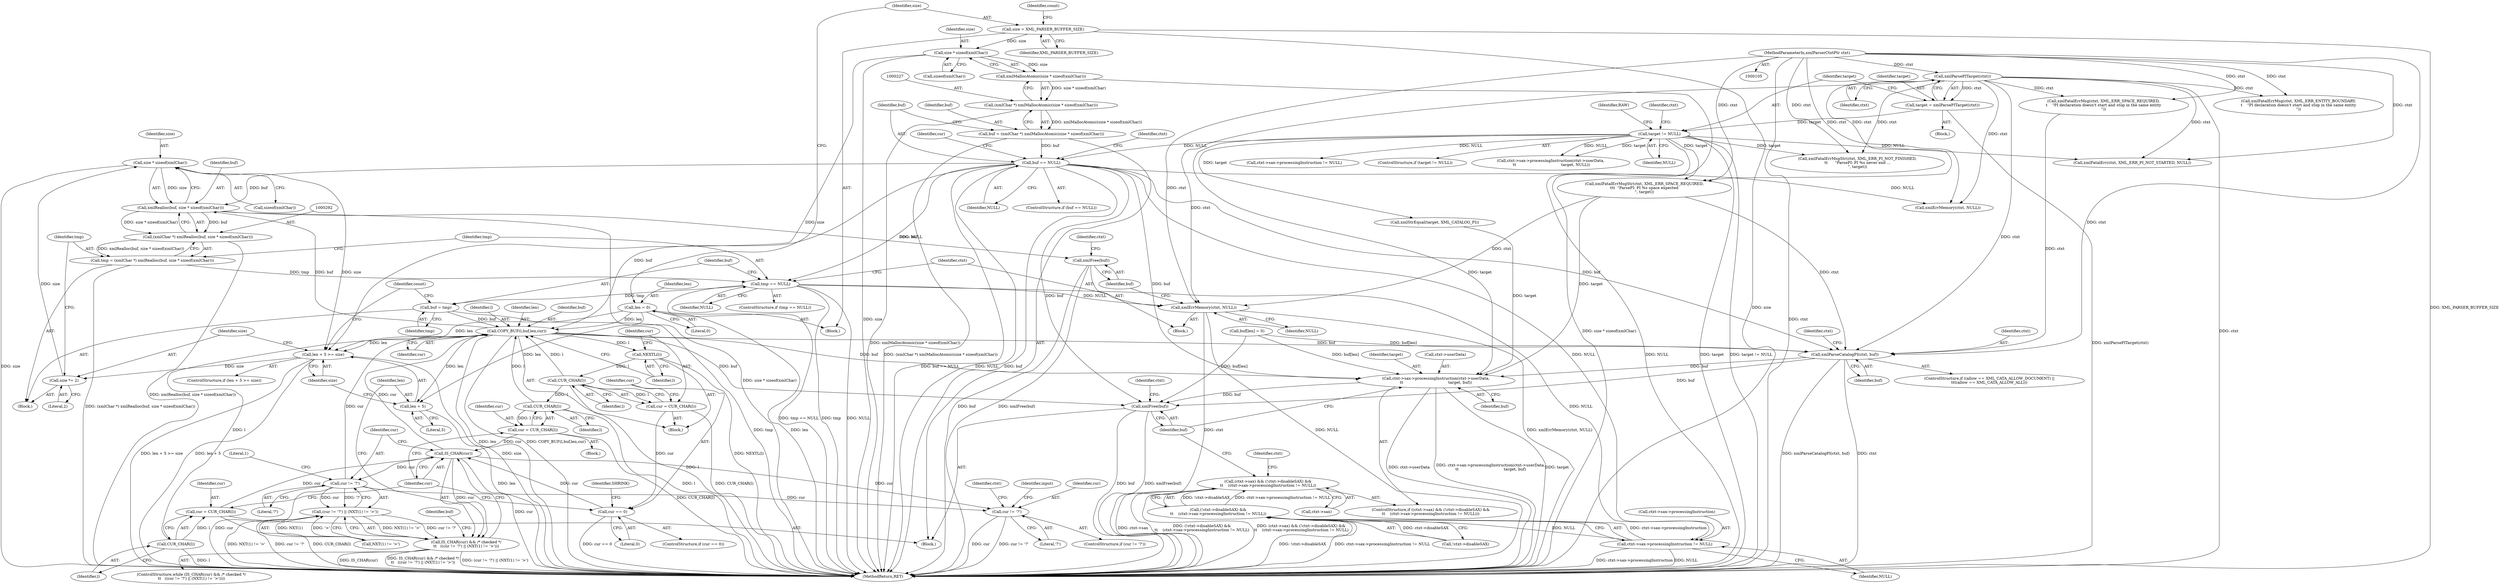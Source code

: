 digraph "0_Chrome_44a637b47793512bfb1d2589d43b8dc492a97629_0@API" {
"1000295" [label="(Call,size * sizeof(xmlChar))"];
"1000286" [label="(Call,size *= 2)"];
"1000279" [label="(Call,len + 5 >= size)"];
"1000113" [label="(Call,len = 0)"];
"1000329" [label="(Call,COPY_BUF(l,buf,len,cur))"];
"1000338" [label="(Call,CUR_CHAR(l))"];
"1000334" [label="(Call,NEXTL(l))"];
"1000263" [label="(Call,CUR_CHAR(l))"];
"1000349" [label="(Call,CUR_CHAR(l))"];
"1000234" [label="(Call,buf == NULL)"];
"1000224" [label="(Call,buf = (xmlChar *) xmlMallocAtomic(size * sizeof(xmlChar)))"];
"1000226" [label="(Call,(xmlChar *) xmlMallocAtomic(size * sizeof(xmlChar)))"];
"1000228" [label="(Call,xmlMallocAtomic(size * sizeof(xmlChar)))"];
"1000229" [label="(Call,size * sizeof(xmlChar))"];
"1000117" [label="(Call,size = XML_PARSER_BUFFER_SIZE)"];
"1000162" [label="(Call,target != NULL)"];
"1000157" [label="(Call,target = xmlParsePITarget(ctxt))"];
"1000159" [label="(Call,xmlParsePITarget(ctxt))"];
"1000106" [label="(MethodParameterIn,xmlParserCtxtPtr ctxt)"];
"1000315" [label="(Call,buf = tmp)"];
"1000300" [label="(Call,tmp == NULL)"];
"1000289" [label="(Call,tmp = (xmlChar *) xmlRealloc(buf, size * sizeof(xmlChar)))"];
"1000291" [label="(Call,(xmlChar *) xmlRealloc(buf, size * sizeof(xmlChar)))"];
"1000293" [label="(Call,xmlRealloc(buf, size * sizeof(xmlChar)))"];
"1000295" [label="(Call,size * sizeof(xmlChar))"];
"1000267" [label="(Call,IS_CHAR(cur))"];
"1000347" [label="(Call,cur = CUR_CHAR(l))"];
"1000341" [label="(Call,cur == 0)"];
"1000336" [label="(Call,cur = CUR_CHAR(l))"];
"1000261" [label="(Call,cur = CUR_CHAR(l))"];
"1000270" [label="(Call,cur != '?')"];
"1000304" [label="(Call,xmlErrMemory(ctxt, NULL))"];
"1000280" [label="(Call,len + 5)"];
"1000266" [label="(Call,IS_CHAR(cur) && /* checked */\n\t\t   ((cur != '?') || (NXT(1) != '>')))"];
"1000269" [label="(Call,(cur != '?') || (NXT(1) != '>'))"];
"1000357" [label="(Call,cur != '?')"];
"1000406" [label="(Call,xmlParseCatalogPI(ctxt, buf))"];
"1000426" [label="(Call,ctxt->sax->processingInstruction(ctxt->userData,\n\t\t                                     target, buf))"];
"1000432" [label="(Call,xmlFree(buf))"];
"1000419" [label="(Call,ctxt->sax->processingInstruction != NULL)"];
"1000414" [label="(Call,(!ctxt->disableSAX) &&\n\t\t    (ctxt->sax->processingInstruction != NULL))"];
"1000410" [label="(Call,(ctxt->sax) && (!ctxt->disableSAX) &&\n\t\t    (ctxt->sax->processingInstruction != NULL))"];
"1000307" [label="(Call,xmlFree(buf))"];
"1000265" [label="(ControlStructure,while (IS_CHAR(cur) && /* checked */\n\t\t   ((cur != '?') || (NXT(1) != '>'))))"];
"1000117" [label="(Call,size = XML_PARSER_BUFFER_SIZE)"];
"1000308" [label="(Identifier,buf)"];
"1000199" [label="(Call,ctxt->sax->processingInstruction != NULL)"];
"1000235" [label="(Identifier,buf)"];
"1000340" [label="(ControlStructure,if (cur == 0))"];
"1000114" [label="(Identifier,len)"];
"1000288" [label="(Literal,2)"];
"1000375" [label="(Call,xmlFatalErrMsg(ctxt, XML_ERR_SPACE_REQUIRED,\n\t    \"PI declaration doesn't start and stop in the same entity\n\"))"];
"1000295" [label="(Call,size * sizeof(xmlChar))"];
"1000286" [label="(Call,size *= 2)"];
"1000451" [label="(MethodReturn,RET)"];
"1000293" [label="(Call,xmlRealloc(buf, size * sizeof(xmlChar)))"];
"1000362" [label="(Identifier,ctxt)"];
"1000230" [label="(Identifier,size)"];
"1000304" [label="(Call,xmlErrMemory(ctxt, NULL))"];
"1000137" [label="(Block,)"];
"1000345" [label="(Identifier,SHRINK)"];
"1000161" [label="(ControlStructure,if (target != NULL))"];
"1000158" [label="(Identifier,target)"];
"1000336" [label="(Call,cur = CUR_CHAR(l))"];
"1000415" [label="(Call,!ctxt->disableSAX)"];
"1000271" [label="(Identifier,cur)"];
"1000330" [label="(Identifier,l)"];
"1000162" [label="(Call,target != NULL)"];
"1000436" [label="(Call,xmlFatalErr(ctxt, XML_ERR_PI_NOT_STARTED, NULL))"];
"1000290" [label="(Identifier,tmp)"];
"1000361" [label="(Call,xmlFatalErrMsgStr(ctxt, XML_ERR_PI_NOT_FINISHED,\n\t\t      \"ParsePI: PI %s never end ...\n\", target))"];
"1000433" [label="(Identifier,buf)"];
"1000226" [label="(Call,(xmlChar *) xmlMallocAtomic(size * sizeof(xmlChar)))"];
"1000307" [label="(Call,xmlFree(buf))"];
"1000206" [label="(Call,ctxt->sax->processingInstruction(ctxt->userData,\n \t\t                                     target, NULL))"];
"1000437" [label="(Identifier,ctxt)"];
"1000277" [label="(Block,)"];
"1000302" [label="(Identifier,NULL)"];
"1000359" [label="(Literal,'?')"];
"1000297" [label="(Call,sizeof(xmlChar))"];
"1000356" [label="(ControlStructure,if (cur != '?'))"];
"1000266" [label="(Call,IS_CHAR(cur) && /* checked */\n\t\t   ((cur != '?') || (NXT(1) != '>')))"];
"1000275" [label="(Literal,1)"];
"1000236" [label="(Identifier,NULL)"];
"1000311" [label="(Identifier,ctxt)"];
"1000118" [label="(Identifier,size)"];
"1000319" [label="(Identifier,count)"];
"1000255" [label="(Call,xmlFatalErrMsgStr(ctxt, XML_ERR_SPACE_REQUIRED,\n\t\t\t  \"ParsePI: PI %s space expected\n\", target))"];
"1000432" [label="(Call,xmlFree(buf))"];
"1000428" [label="(Identifier,ctxt)"];
"1000370" [label="(Identifier,input)"];
"1000349" [label="(Call,CUR_CHAR(l))"];
"1000159" [label="(Call,xmlParsePITarget(ctxt))"];
"1000165" [label="(Block,)"];
"1000238" [label="(Call,xmlErrMemory(ctxt, NULL))"];
"1000224" [label="(Call,buf = (xmlChar *) xmlMallocAtomic(size * sizeof(xmlChar)))"];
"1000231" [label="(Call,sizeof(xmlChar))"];
"1000344" [label="(Block,)"];
"1000353" [label="(Identifier,buf)"];
"1000280" [label="(Call,len + 5)"];
"1000234" [label="(Call,buf == NULL)"];
"1000329" [label="(Call,COPY_BUF(l,buf,len,cur))"];
"1000357" [label="(Call,cur != '?')"];
"1000351" [label="(Call,buf[len] = 0)"];
"1000169" [label="(Identifier,RAW)"];
"1000164" [label="(Identifier,NULL)"];
"1000160" [label="(Identifier,ctxt)"];
"1000430" [label="(Identifier,target)"];
"1000126" [label="(Identifier,count)"];
"1000268" [label="(Identifier,cur)"];
"1000443" [label="(Identifier,ctxt)"];
"1000279" [label="(Call,len + 5 >= size)"];
"1000106" [label="(MethodParameterIn,xmlParserCtxtPtr ctxt)"];
"1000332" [label="(Identifier,len)"];
"1000315" [label="(Call,buf = tmp)"];
"1000299" [label="(ControlStructure,if (tmp == NULL))"];
"1000264" [label="(Identifier,l)"];
"1000115" [label="(Literal,0)"];
"1000425" [label="(Identifier,NULL)"];
"1000270" [label="(Call,cur != '?')"];
"1000426" [label="(Call,ctxt->sax->processingInstruction(ctxt->userData,\n\t\t                                     target, buf))"];
"1000113" [label="(Call,len = 0)"];
"1000431" [label="(Identifier,buf)"];
"1000300" [label="(Call,tmp == NULL)"];
"1000407" [label="(Identifier,ctxt)"];
"1000411" [label="(Call,ctxt->sax)"];
"1000408" [label="(Identifier,buf)"];
"1000342" [label="(Identifier,cur)"];
"1000419" [label="(Call,ctxt->sax->processingInstruction != NULL)"];
"1000406" [label="(Call,xmlParseCatalogPI(ctxt, buf))"];
"1000263" [label="(Call,CUR_CHAR(l))"];
"1000272" [label="(Literal,'?')"];
"1000294" [label="(Identifier,buf)"];
"1000335" [label="(Identifier,l)"];
"1000239" [label="(Identifier,ctxt)"];
"1000183" [label="(Call,xmlFatalErrMsg(ctxt, XML_ERR_ENTITY_BOUNDARY,\n\t    \"PI declaration doesn't start and stop in the same entity\n\"))"];
"1000348" [label="(Identifier,cur)"];
"1000334" [label="(Call,NEXTL(l))"];
"1000317" [label="(Identifier,tmp)"];
"1000107" [label="(Block,)"];
"1000233" [label="(ControlStructure,if (buf == NULL))"];
"1000296" [label="(Identifier,size)"];
"1000316" [label="(Identifier,buf)"];
"1000248" [label="(Identifier,cur)"];
"1000338" [label="(Call,CUR_CHAR(l))"];
"1000305" [label="(Identifier,ctxt)"];
"1000420" [label="(Call,ctxt->sax->processingInstruction)"];
"1000343" [label="(Literal,0)"];
"1000283" [label="(Identifier,size)"];
"1000410" [label="(Call,(ctxt->sax) && (!ctxt->disableSAX) &&\n\t\t    (ctxt->sax->processingInstruction != NULL))"];
"1000267" [label="(Call,IS_CHAR(cur))"];
"1000291" [label="(Call,(xmlChar *) xmlRealloc(buf, size * sizeof(xmlChar)))"];
"1000163" [label="(Identifier,target)"];
"1000303" [label="(Block,)"];
"1000278" [label="(ControlStructure,if (len + 5 >= size))"];
"1000347" [label="(Call,cur = CUR_CHAR(l))"];
"1000157" [label="(Call,target = xmlParsePITarget(ctxt))"];
"1000333" [label="(Identifier,cur)"];
"1000225" [label="(Identifier,buf)"];
"1000119" [label="(Identifier,XML_PARSER_BUFFER_SIZE)"];
"1000284" [label="(Block,)"];
"1000427" [label="(Call,ctxt->userData)"];
"1000262" [label="(Identifier,cur)"];
"1000398" [label="(ControlStructure,if ((allow == XML_CATA_ALLOW_DOCUMENT) ||\n\t\t\t(allow == XML_CATA_ALLOW_ALL)))"];
"1000301" [label="(Identifier,tmp)"];
"1000281" [label="(Identifier,len)"];
"1000390" [label="(Call,xmlStrEqual(target, XML_CATALOG_PI))"];
"1000306" [label="(Identifier,NULL)"];
"1000269" [label="(Call,(cur != '?') || (NXT(1) != '>'))"];
"1000282" [label="(Literal,5)"];
"1000287" [label="(Identifier,size)"];
"1000339" [label="(Identifier,l)"];
"1000350" [label="(Identifier,l)"];
"1000228" [label="(Call,xmlMallocAtomic(size * sizeof(xmlChar)))"];
"1000273" [label="(Call,NXT(1) != '>')"];
"1000289" [label="(Call,tmp = (xmlChar *) xmlRealloc(buf, size * sizeof(xmlChar)))"];
"1000358" [label="(Identifier,cur)"];
"1000337" [label="(Identifier,cur)"];
"1000414" [label="(Call,(!ctxt->disableSAX) &&\n\t\t    (ctxt->sax->processingInstruction != NULL))"];
"1000261" [label="(Call,cur = CUR_CHAR(l))"];
"1000341" [label="(Call,cur == 0)"];
"1000331" [label="(Identifier,buf)"];
"1000412" [label="(Identifier,ctxt)"];
"1000409" [label="(ControlStructure,if ((ctxt->sax) && (!ctxt->disableSAX) &&\n\t\t    (ctxt->sax->processingInstruction != NULL)))"];
"1000229" [label="(Call,size * sizeof(xmlChar))"];
"1000295" -> "1000293"  [label="AST: "];
"1000295" -> "1000297"  [label="CFG: "];
"1000296" -> "1000295"  [label="AST: "];
"1000297" -> "1000295"  [label="AST: "];
"1000293" -> "1000295"  [label="CFG: "];
"1000295" -> "1000451"  [label="DDG: size"];
"1000295" -> "1000279"  [label="DDG: size"];
"1000295" -> "1000293"  [label="DDG: size"];
"1000286" -> "1000295"  [label="DDG: size"];
"1000286" -> "1000284"  [label="AST: "];
"1000286" -> "1000288"  [label="CFG: "];
"1000287" -> "1000286"  [label="AST: "];
"1000288" -> "1000286"  [label="AST: "];
"1000290" -> "1000286"  [label="CFG: "];
"1000279" -> "1000286"  [label="DDG: size"];
"1000279" -> "1000278"  [label="AST: "];
"1000279" -> "1000283"  [label="CFG: "];
"1000280" -> "1000279"  [label="AST: "];
"1000283" -> "1000279"  [label="AST: "];
"1000287" -> "1000279"  [label="CFG: "];
"1000319" -> "1000279"  [label="CFG: "];
"1000279" -> "1000451"  [label="DDG: len + 5"];
"1000279" -> "1000451"  [label="DDG: size"];
"1000279" -> "1000451"  [label="DDG: len + 5 >= size"];
"1000113" -> "1000279"  [label="DDG: len"];
"1000329" -> "1000279"  [label="DDG: len"];
"1000229" -> "1000279"  [label="DDG: size"];
"1000113" -> "1000107"  [label="AST: "];
"1000113" -> "1000115"  [label="CFG: "];
"1000114" -> "1000113"  [label="AST: "];
"1000115" -> "1000113"  [label="AST: "];
"1000118" -> "1000113"  [label="CFG: "];
"1000113" -> "1000451"  [label="DDG: len"];
"1000113" -> "1000280"  [label="DDG: len"];
"1000113" -> "1000329"  [label="DDG: len"];
"1000329" -> "1000277"  [label="AST: "];
"1000329" -> "1000333"  [label="CFG: "];
"1000330" -> "1000329"  [label="AST: "];
"1000331" -> "1000329"  [label="AST: "];
"1000332" -> "1000329"  [label="AST: "];
"1000333" -> "1000329"  [label="AST: "];
"1000335" -> "1000329"  [label="CFG: "];
"1000329" -> "1000451"  [label="DDG: len"];
"1000329" -> "1000451"  [label="DDG: COPY_BUF(l,buf,len,cur)"];
"1000329" -> "1000280"  [label="DDG: len"];
"1000329" -> "1000293"  [label="DDG: buf"];
"1000338" -> "1000329"  [label="DDG: l"];
"1000263" -> "1000329"  [label="DDG: l"];
"1000349" -> "1000329"  [label="DDG: l"];
"1000234" -> "1000329"  [label="DDG: buf"];
"1000315" -> "1000329"  [label="DDG: buf"];
"1000267" -> "1000329"  [label="DDG: cur"];
"1000270" -> "1000329"  [label="DDG: cur"];
"1000329" -> "1000334"  [label="DDG: l"];
"1000329" -> "1000406"  [label="DDG: buf"];
"1000329" -> "1000426"  [label="DDG: buf"];
"1000329" -> "1000432"  [label="DDG: buf"];
"1000338" -> "1000336"  [label="AST: "];
"1000338" -> "1000339"  [label="CFG: "];
"1000339" -> "1000338"  [label="AST: "];
"1000336" -> "1000338"  [label="CFG: "];
"1000338" -> "1000451"  [label="DDG: l"];
"1000338" -> "1000336"  [label="DDG: l"];
"1000334" -> "1000338"  [label="DDG: l"];
"1000338" -> "1000349"  [label="DDG: l"];
"1000334" -> "1000277"  [label="AST: "];
"1000334" -> "1000335"  [label="CFG: "];
"1000335" -> "1000334"  [label="AST: "];
"1000337" -> "1000334"  [label="CFG: "];
"1000334" -> "1000451"  [label="DDG: NEXTL(l)"];
"1000263" -> "1000261"  [label="AST: "];
"1000263" -> "1000264"  [label="CFG: "];
"1000264" -> "1000263"  [label="AST: "];
"1000261" -> "1000263"  [label="CFG: "];
"1000263" -> "1000451"  [label="DDG: l"];
"1000263" -> "1000261"  [label="DDG: l"];
"1000349" -> "1000347"  [label="AST: "];
"1000349" -> "1000350"  [label="CFG: "];
"1000350" -> "1000349"  [label="AST: "];
"1000347" -> "1000349"  [label="CFG: "];
"1000349" -> "1000451"  [label="DDG: l"];
"1000349" -> "1000347"  [label="DDG: l"];
"1000234" -> "1000233"  [label="AST: "];
"1000234" -> "1000236"  [label="CFG: "];
"1000235" -> "1000234"  [label="AST: "];
"1000236" -> "1000234"  [label="AST: "];
"1000239" -> "1000234"  [label="CFG: "];
"1000248" -> "1000234"  [label="CFG: "];
"1000234" -> "1000451"  [label="DDG: NULL"];
"1000234" -> "1000451"  [label="DDG: buf"];
"1000234" -> "1000451"  [label="DDG: buf == NULL"];
"1000224" -> "1000234"  [label="DDG: buf"];
"1000162" -> "1000234"  [label="DDG: NULL"];
"1000234" -> "1000238"  [label="DDG: NULL"];
"1000234" -> "1000293"  [label="DDG: buf"];
"1000234" -> "1000300"  [label="DDG: NULL"];
"1000234" -> "1000406"  [label="DDG: buf"];
"1000234" -> "1000419"  [label="DDG: NULL"];
"1000234" -> "1000426"  [label="DDG: buf"];
"1000234" -> "1000432"  [label="DDG: buf"];
"1000224" -> "1000165"  [label="AST: "];
"1000224" -> "1000226"  [label="CFG: "];
"1000225" -> "1000224"  [label="AST: "];
"1000226" -> "1000224"  [label="AST: "];
"1000235" -> "1000224"  [label="CFG: "];
"1000224" -> "1000451"  [label="DDG: (xmlChar *) xmlMallocAtomic(size * sizeof(xmlChar))"];
"1000226" -> "1000224"  [label="DDG: xmlMallocAtomic(size * sizeof(xmlChar))"];
"1000226" -> "1000228"  [label="CFG: "];
"1000227" -> "1000226"  [label="AST: "];
"1000228" -> "1000226"  [label="AST: "];
"1000226" -> "1000451"  [label="DDG: xmlMallocAtomic(size * sizeof(xmlChar))"];
"1000228" -> "1000226"  [label="DDG: size * sizeof(xmlChar)"];
"1000228" -> "1000229"  [label="CFG: "];
"1000229" -> "1000228"  [label="AST: "];
"1000228" -> "1000451"  [label="DDG: size * sizeof(xmlChar)"];
"1000229" -> "1000228"  [label="DDG: size"];
"1000229" -> "1000231"  [label="CFG: "];
"1000230" -> "1000229"  [label="AST: "];
"1000231" -> "1000229"  [label="AST: "];
"1000229" -> "1000451"  [label="DDG: size"];
"1000117" -> "1000229"  [label="DDG: size"];
"1000117" -> "1000107"  [label="AST: "];
"1000117" -> "1000119"  [label="CFG: "];
"1000118" -> "1000117"  [label="AST: "];
"1000119" -> "1000117"  [label="AST: "];
"1000126" -> "1000117"  [label="CFG: "];
"1000117" -> "1000451"  [label="DDG: size"];
"1000117" -> "1000451"  [label="DDG: XML_PARSER_BUFFER_SIZE"];
"1000162" -> "1000161"  [label="AST: "];
"1000162" -> "1000164"  [label="CFG: "];
"1000163" -> "1000162"  [label="AST: "];
"1000164" -> "1000162"  [label="AST: "];
"1000169" -> "1000162"  [label="CFG: "];
"1000437" -> "1000162"  [label="CFG: "];
"1000162" -> "1000451"  [label="DDG: NULL"];
"1000162" -> "1000451"  [label="DDG: target"];
"1000162" -> "1000451"  [label="DDG: target != NULL"];
"1000157" -> "1000162"  [label="DDG: target"];
"1000162" -> "1000199"  [label="DDG: NULL"];
"1000162" -> "1000206"  [label="DDG: target"];
"1000162" -> "1000206"  [label="DDG: NULL"];
"1000162" -> "1000255"  [label="DDG: target"];
"1000162" -> "1000361"  [label="DDG: target"];
"1000162" -> "1000390"  [label="DDG: target"];
"1000162" -> "1000426"  [label="DDG: target"];
"1000162" -> "1000436"  [label="DDG: NULL"];
"1000157" -> "1000137"  [label="AST: "];
"1000157" -> "1000159"  [label="CFG: "];
"1000158" -> "1000157"  [label="AST: "];
"1000159" -> "1000157"  [label="AST: "];
"1000163" -> "1000157"  [label="CFG: "];
"1000157" -> "1000451"  [label="DDG: xmlParsePITarget(ctxt)"];
"1000159" -> "1000157"  [label="DDG: ctxt"];
"1000159" -> "1000160"  [label="CFG: "];
"1000160" -> "1000159"  [label="AST: "];
"1000159" -> "1000451"  [label="DDG: ctxt"];
"1000106" -> "1000159"  [label="DDG: ctxt"];
"1000159" -> "1000183"  [label="DDG: ctxt"];
"1000159" -> "1000238"  [label="DDG: ctxt"];
"1000159" -> "1000255"  [label="DDG: ctxt"];
"1000159" -> "1000304"  [label="DDG: ctxt"];
"1000159" -> "1000361"  [label="DDG: ctxt"];
"1000159" -> "1000375"  [label="DDG: ctxt"];
"1000159" -> "1000406"  [label="DDG: ctxt"];
"1000159" -> "1000436"  [label="DDG: ctxt"];
"1000106" -> "1000105"  [label="AST: "];
"1000106" -> "1000451"  [label="DDG: ctxt"];
"1000106" -> "1000183"  [label="DDG: ctxt"];
"1000106" -> "1000238"  [label="DDG: ctxt"];
"1000106" -> "1000255"  [label="DDG: ctxt"];
"1000106" -> "1000304"  [label="DDG: ctxt"];
"1000106" -> "1000361"  [label="DDG: ctxt"];
"1000106" -> "1000375"  [label="DDG: ctxt"];
"1000106" -> "1000406"  [label="DDG: ctxt"];
"1000106" -> "1000436"  [label="DDG: ctxt"];
"1000315" -> "1000284"  [label="AST: "];
"1000315" -> "1000317"  [label="CFG: "];
"1000316" -> "1000315"  [label="AST: "];
"1000317" -> "1000315"  [label="AST: "];
"1000319" -> "1000315"  [label="CFG: "];
"1000315" -> "1000451"  [label="DDG: tmp"];
"1000300" -> "1000315"  [label="DDG: tmp"];
"1000300" -> "1000299"  [label="AST: "];
"1000300" -> "1000302"  [label="CFG: "];
"1000301" -> "1000300"  [label="AST: "];
"1000302" -> "1000300"  [label="AST: "];
"1000305" -> "1000300"  [label="CFG: "];
"1000316" -> "1000300"  [label="CFG: "];
"1000300" -> "1000451"  [label="DDG: tmp"];
"1000300" -> "1000451"  [label="DDG: NULL"];
"1000300" -> "1000451"  [label="DDG: tmp == NULL"];
"1000289" -> "1000300"  [label="DDG: tmp"];
"1000300" -> "1000304"  [label="DDG: NULL"];
"1000300" -> "1000419"  [label="DDG: NULL"];
"1000289" -> "1000284"  [label="AST: "];
"1000289" -> "1000291"  [label="CFG: "];
"1000290" -> "1000289"  [label="AST: "];
"1000291" -> "1000289"  [label="AST: "];
"1000301" -> "1000289"  [label="CFG: "];
"1000289" -> "1000451"  [label="DDG: (xmlChar *) xmlRealloc(buf, size * sizeof(xmlChar))"];
"1000291" -> "1000289"  [label="DDG: xmlRealloc(buf, size * sizeof(xmlChar))"];
"1000291" -> "1000293"  [label="CFG: "];
"1000292" -> "1000291"  [label="AST: "];
"1000293" -> "1000291"  [label="AST: "];
"1000291" -> "1000451"  [label="DDG: xmlRealloc(buf, size * sizeof(xmlChar))"];
"1000293" -> "1000291"  [label="DDG: buf"];
"1000293" -> "1000291"  [label="DDG: size * sizeof(xmlChar)"];
"1000294" -> "1000293"  [label="AST: "];
"1000293" -> "1000451"  [label="DDG: size * sizeof(xmlChar)"];
"1000293" -> "1000307"  [label="DDG: buf"];
"1000267" -> "1000266"  [label="AST: "];
"1000267" -> "1000268"  [label="CFG: "];
"1000268" -> "1000267"  [label="AST: "];
"1000271" -> "1000267"  [label="CFG: "];
"1000266" -> "1000267"  [label="CFG: "];
"1000267" -> "1000451"  [label="DDG: cur"];
"1000267" -> "1000266"  [label="DDG: cur"];
"1000347" -> "1000267"  [label="DDG: cur"];
"1000341" -> "1000267"  [label="DDG: cur"];
"1000261" -> "1000267"  [label="DDG: cur"];
"1000267" -> "1000270"  [label="DDG: cur"];
"1000267" -> "1000357"  [label="DDG: cur"];
"1000347" -> "1000344"  [label="AST: "];
"1000348" -> "1000347"  [label="AST: "];
"1000268" -> "1000347"  [label="CFG: "];
"1000347" -> "1000451"  [label="DDG: CUR_CHAR(l)"];
"1000341" -> "1000340"  [label="AST: "];
"1000341" -> "1000343"  [label="CFG: "];
"1000342" -> "1000341"  [label="AST: "];
"1000343" -> "1000341"  [label="AST: "];
"1000268" -> "1000341"  [label="CFG: "];
"1000345" -> "1000341"  [label="CFG: "];
"1000341" -> "1000451"  [label="DDG: cur == 0"];
"1000336" -> "1000341"  [label="DDG: cur"];
"1000336" -> "1000277"  [label="AST: "];
"1000337" -> "1000336"  [label="AST: "];
"1000342" -> "1000336"  [label="CFG: "];
"1000336" -> "1000451"  [label="DDG: CUR_CHAR(l)"];
"1000261" -> "1000165"  [label="AST: "];
"1000262" -> "1000261"  [label="AST: "];
"1000268" -> "1000261"  [label="CFG: "];
"1000261" -> "1000451"  [label="DDG: CUR_CHAR(l)"];
"1000270" -> "1000269"  [label="AST: "];
"1000270" -> "1000272"  [label="CFG: "];
"1000271" -> "1000270"  [label="AST: "];
"1000272" -> "1000270"  [label="AST: "];
"1000275" -> "1000270"  [label="CFG: "];
"1000269" -> "1000270"  [label="CFG: "];
"1000270" -> "1000451"  [label="DDG: cur"];
"1000270" -> "1000269"  [label="DDG: cur"];
"1000270" -> "1000269"  [label="DDG: '?'"];
"1000270" -> "1000357"  [label="DDG: cur"];
"1000304" -> "1000303"  [label="AST: "];
"1000304" -> "1000306"  [label="CFG: "];
"1000305" -> "1000304"  [label="AST: "];
"1000306" -> "1000304"  [label="AST: "];
"1000308" -> "1000304"  [label="CFG: "];
"1000304" -> "1000451"  [label="DDG: xmlErrMemory(ctxt, NULL)"];
"1000304" -> "1000451"  [label="DDG: ctxt"];
"1000304" -> "1000451"  [label="DDG: NULL"];
"1000255" -> "1000304"  [label="DDG: ctxt"];
"1000280" -> "1000282"  [label="CFG: "];
"1000281" -> "1000280"  [label="AST: "];
"1000282" -> "1000280"  [label="AST: "];
"1000283" -> "1000280"  [label="CFG: "];
"1000280" -> "1000451"  [label="DDG: len"];
"1000266" -> "1000265"  [label="AST: "];
"1000266" -> "1000269"  [label="CFG: "];
"1000269" -> "1000266"  [label="AST: "];
"1000281" -> "1000266"  [label="CFG: "];
"1000353" -> "1000266"  [label="CFG: "];
"1000266" -> "1000451"  [label="DDG: (cur != '?') || (NXT(1) != '>')"];
"1000266" -> "1000451"  [label="DDG: IS_CHAR(cur)"];
"1000266" -> "1000451"  [label="DDG: IS_CHAR(cur) && /* checked */\n\t\t   ((cur != '?') || (NXT(1) != '>'))"];
"1000269" -> "1000266"  [label="DDG: cur != '?'"];
"1000269" -> "1000266"  [label="DDG: NXT(1) != '>'"];
"1000269" -> "1000273"  [label="CFG: "];
"1000273" -> "1000269"  [label="AST: "];
"1000269" -> "1000451"  [label="DDG: NXT(1) != '>'"];
"1000269" -> "1000451"  [label="DDG: cur != '?'"];
"1000273" -> "1000269"  [label="DDG: NXT(1)"];
"1000273" -> "1000269"  [label="DDG: '>'"];
"1000357" -> "1000356"  [label="AST: "];
"1000357" -> "1000359"  [label="CFG: "];
"1000358" -> "1000357"  [label="AST: "];
"1000359" -> "1000357"  [label="AST: "];
"1000362" -> "1000357"  [label="CFG: "];
"1000370" -> "1000357"  [label="CFG: "];
"1000357" -> "1000451"  [label="DDG: cur != '?'"];
"1000357" -> "1000451"  [label="DDG: cur"];
"1000406" -> "1000398"  [label="AST: "];
"1000406" -> "1000408"  [label="CFG: "];
"1000407" -> "1000406"  [label="AST: "];
"1000408" -> "1000406"  [label="AST: "];
"1000412" -> "1000406"  [label="CFG: "];
"1000406" -> "1000451"  [label="DDG: ctxt"];
"1000406" -> "1000451"  [label="DDG: xmlParseCatalogPI(ctxt, buf)"];
"1000375" -> "1000406"  [label="DDG: ctxt"];
"1000255" -> "1000406"  [label="DDG: ctxt"];
"1000351" -> "1000406"  [label="DDG: buf[len]"];
"1000406" -> "1000426"  [label="DDG: buf"];
"1000406" -> "1000432"  [label="DDG: buf"];
"1000426" -> "1000409"  [label="AST: "];
"1000426" -> "1000431"  [label="CFG: "];
"1000427" -> "1000426"  [label="AST: "];
"1000430" -> "1000426"  [label="AST: "];
"1000431" -> "1000426"  [label="AST: "];
"1000433" -> "1000426"  [label="CFG: "];
"1000426" -> "1000451"  [label="DDG: ctxt->userData"];
"1000426" -> "1000451"  [label="DDG: ctxt->sax->processingInstruction(ctxt->userData,\n\t\t                                     target, buf)"];
"1000426" -> "1000451"  [label="DDG: target"];
"1000255" -> "1000426"  [label="DDG: target"];
"1000390" -> "1000426"  [label="DDG: target"];
"1000351" -> "1000426"  [label="DDG: buf[len]"];
"1000426" -> "1000432"  [label="DDG: buf"];
"1000432" -> "1000165"  [label="AST: "];
"1000432" -> "1000433"  [label="CFG: "];
"1000433" -> "1000432"  [label="AST: "];
"1000443" -> "1000432"  [label="CFG: "];
"1000432" -> "1000451"  [label="DDG: xmlFree(buf)"];
"1000432" -> "1000451"  [label="DDG: buf"];
"1000351" -> "1000432"  [label="DDG: buf[len]"];
"1000419" -> "1000414"  [label="AST: "];
"1000419" -> "1000425"  [label="CFG: "];
"1000420" -> "1000419"  [label="AST: "];
"1000425" -> "1000419"  [label="AST: "];
"1000414" -> "1000419"  [label="CFG: "];
"1000419" -> "1000451"  [label="DDG: ctxt->sax->processingInstruction"];
"1000419" -> "1000451"  [label="DDG: NULL"];
"1000419" -> "1000414"  [label="DDG: ctxt->sax->processingInstruction"];
"1000419" -> "1000414"  [label="DDG: NULL"];
"1000414" -> "1000410"  [label="AST: "];
"1000414" -> "1000415"  [label="CFG: "];
"1000415" -> "1000414"  [label="AST: "];
"1000410" -> "1000414"  [label="CFG: "];
"1000414" -> "1000451"  [label="DDG: !ctxt->disableSAX"];
"1000414" -> "1000451"  [label="DDG: ctxt->sax->processingInstruction != NULL"];
"1000414" -> "1000410"  [label="DDG: !ctxt->disableSAX"];
"1000414" -> "1000410"  [label="DDG: ctxt->sax->processingInstruction != NULL"];
"1000415" -> "1000414"  [label="DDG: ctxt->disableSAX"];
"1000410" -> "1000409"  [label="AST: "];
"1000410" -> "1000411"  [label="CFG: "];
"1000411" -> "1000410"  [label="AST: "];
"1000428" -> "1000410"  [label="CFG: "];
"1000433" -> "1000410"  [label="CFG: "];
"1000410" -> "1000451"  [label="DDG: ctxt->sax"];
"1000410" -> "1000451"  [label="DDG: (!ctxt->disableSAX) &&\n\t\t    (ctxt->sax->processingInstruction != NULL)"];
"1000410" -> "1000451"  [label="DDG: (ctxt->sax) && (!ctxt->disableSAX) &&\n\t\t    (ctxt->sax->processingInstruction != NULL)"];
"1000307" -> "1000303"  [label="AST: "];
"1000307" -> "1000308"  [label="CFG: "];
"1000308" -> "1000307"  [label="AST: "];
"1000311" -> "1000307"  [label="CFG: "];
"1000307" -> "1000451"  [label="DDG: xmlFree(buf)"];
"1000307" -> "1000451"  [label="DDG: buf"];
}
